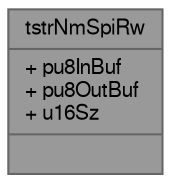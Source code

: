 digraph "tstrNmSpiRw"
{
 // LATEX_PDF_SIZE
  bgcolor="transparent";
  edge [fontname=FreeSans,fontsize=10,labelfontname=FreeSans,labelfontsize=10];
  node [fontname=FreeSans,fontsize=10,shape=box,height=0.2,width=0.4];
  Node1 [shape=record,label="{tstrNmSpiRw\n|+ pu8InBuf\l+ pu8OutBuf\l+ u16Sz\l|}",height=0.2,width=0.4,color="gray40", fillcolor="grey60", style="filled", fontcolor="black",tooltip="Structure holding SPI R/W parameters."];
}
